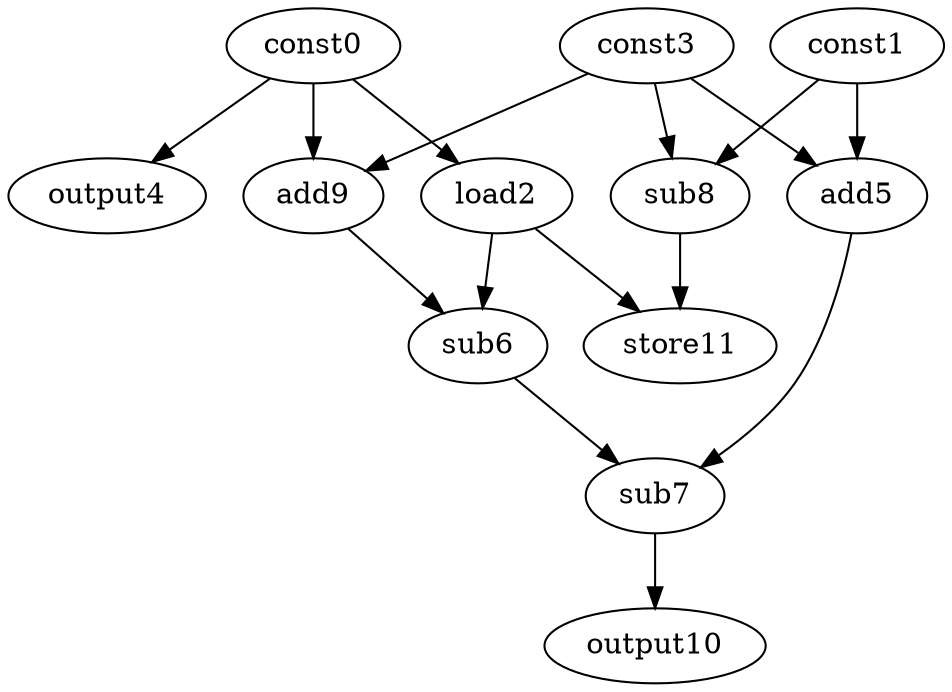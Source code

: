 digraph G { 
const0[opcode=const]; 
const1[opcode=const]; 
load2[opcode=load]; 
const3[opcode=const]; 
output4[opcode=output]; 
add5[opcode=add]; 
sub6[opcode=sub]; 
sub7[opcode=sub]; 
sub8[opcode=sub]; 
add9[opcode=add]; 
output10[opcode=output]; 
store11[opcode=store]; 
const0->load2[operand=0];
const0->output4[operand=0];
const1->add5[operand=0];
const3->add5[operand=1];
const1->sub8[operand=0];
const3->sub8[operand=1];
const0->add9[operand=0];
const3->add9[operand=1];
add9->sub6[operand=0];
load2->sub6[operand=1];
sub8->store11[operand=0];
load2->store11[operand=1];
add5->sub7[operand=0];
sub6->sub7[operand=1];
sub7->output10[operand=0];
}
